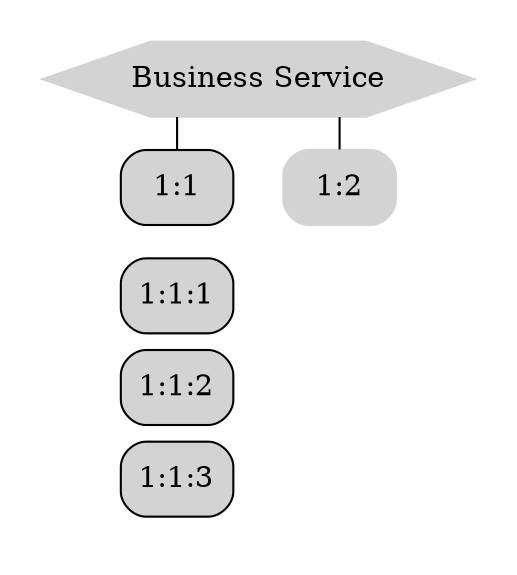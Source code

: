 graph capability_map {

  ranksep=0.0;

graph [splines=ortho, nodesep=0.1, ordering=out,color=black];

  subgraph cluster_1 {
        color=invis;
      1 [label="Business Service", style="filled",color=lightgrey,shape=hexagon]

      subgraph cluster_1_1 {
          11 [label="1:1", style="rounded,filled",shape=box]
          111 [label="1:1:1", style="rounded,filled",shape=box]
          112 [label="1:1:2", style="rounded,filled",shape=box]
          113 [label="1:1:3", style="rounded,filled",shape=box]

      }

      subgraph cluster_1_2 {
      color=invis;
          12 [label="1:2", style="rounded,filled",color=lightgrey,shape=box]
      }

      1 -- 11;
      1 -- 12;

      11 -- 111 -- 112 -- 113 [style=invis];


  }
}
